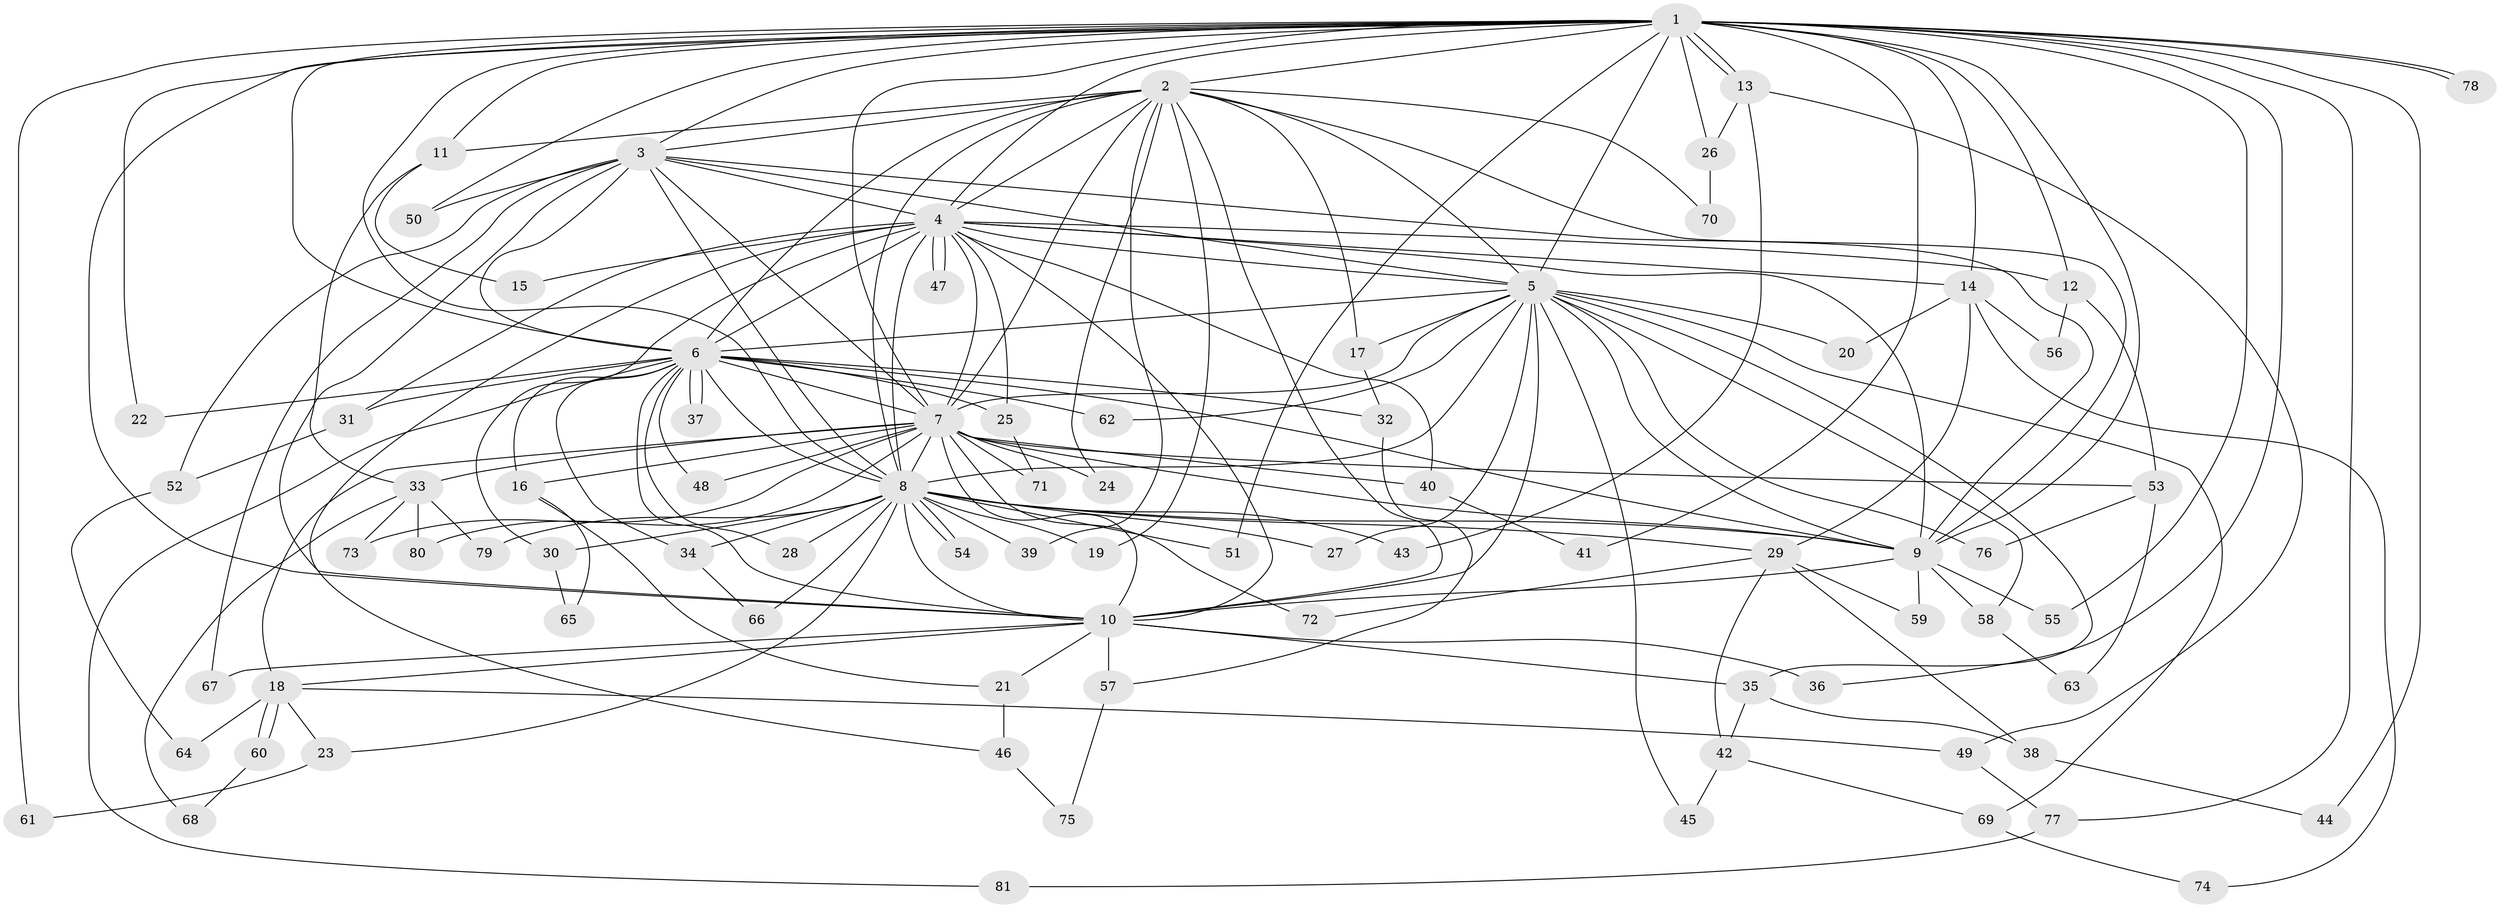 // Generated by graph-tools (version 1.1) at 2025/25/03/09/25 03:25:36]
// undirected, 81 vertices, 187 edges
graph export_dot {
graph [start="1"]
  node [color=gray90,style=filled];
  1;
  2;
  3;
  4;
  5;
  6;
  7;
  8;
  9;
  10;
  11;
  12;
  13;
  14;
  15;
  16;
  17;
  18;
  19;
  20;
  21;
  22;
  23;
  24;
  25;
  26;
  27;
  28;
  29;
  30;
  31;
  32;
  33;
  34;
  35;
  36;
  37;
  38;
  39;
  40;
  41;
  42;
  43;
  44;
  45;
  46;
  47;
  48;
  49;
  50;
  51;
  52;
  53;
  54;
  55;
  56;
  57;
  58;
  59;
  60;
  61;
  62;
  63;
  64;
  65;
  66;
  67;
  68;
  69;
  70;
  71;
  72;
  73;
  74;
  75;
  76;
  77;
  78;
  79;
  80;
  81;
  1 -- 2;
  1 -- 3;
  1 -- 4;
  1 -- 5;
  1 -- 6;
  1 -- 7;
  1 -- 8;
  1 -- 9;
  1 -- 10;
  1 -- 11;
  1 -- 12;
  1 -- 13;
  1 -- 13;
  1 -- 14;
  1 -- 22;
  1 -- 26;
  1 -- 36;
  1 -- 41;
  1 -- 44;
  1 -- 50;
  1 -- 51;
  1 -- 55;
  1 -- 61;
  1 -- 77;
  1 -- 78;
  1 -- 78;
  2 -- 3;
  2 -- 4;
  2 -- 5;
  2 -- 6;
  2 -- 7;
  2 -- 8;
  2 -- 9;
  2 -- 10;
  2 -- 11;
  2 -- 17;
  2 -- 19;
  2 -- 24;
  2 -- 39;
  2 -- 70;
  3 -- 4;
  3 -- 5;
  3 -- 6;
  3 -- 7;
  3 -- 8;
  3 -- 9;
  3 -- 10;
  3 -- 50;
  3 -- 52;
  3 -- 67;
  4 -- 5;
  4 -- 6;
  4 -- 7;
  4 -- 8;
  4 -- 9;
  4 -- 10;
  4 -- 12;
  4 -- 14;
  4 -- 15;
  4 -- 25;
  4 -- 30;
  4 -- 31;
  4 -- 40;
  4 -- 46;
  4 -- 47;
  4 -- 47;
  5 -- 6;
  5 -- 7;
  5 -- 8;
  5 -- 9;
  5 -- 10;
  5 -- 17;
  5 -- 20;
  5 -- 27;
  5 -- 35;
  5 -- 45;
  5 -- 58;
  5 -- 62;
  5 -- 69;
  5 -- 76;
  6 -- 7;
  6 -- 8;
  6 -- 9;
  6 -- 10;
  6 -- 16;
  6 -- 22;
  6 -- 25;
  6 -- 28;
  6 -- 31;
  6 -- 32;
  6 -- 34;
  6 -- 37;
  6 -- 37;
  6 -- 48;
  6 -- 62;
  6 -- 81;
  7 -- 8;
  7 -- 9;
  7 -- 10;
  7 -- 16;
  7 -- 18;
  7 -- 24;
  7 -- 33;
  7 -- 40;
  7 -- 48;
  7 -- 53;
  7 -- 71;
  7 -- 72;
  7 -- 73;
  7 -- 80;
  8 -- 9;
  8 -- 10;
  8 -- 19;
  8 -- 23;
  8 -- 27;
  8 -- 28;
  8 -- 29;
  8 -- 30;
  8 -- 34;
  8 -- 39;
  8 -- 43;
  8 -- 51;
  8 -- 54;
  8 -- 54;
  8 -- 66;
  8 -- 79;
  9 -- 10;
  9 -- 55;
  9 -- 58;
  9 -- 59;
  10 -- 18;
  10 -- 21;
  10 -- 35;
  10 -- 36;
  10 -- 57;
  10 -- 67;
  11 -- 15;
  11 -- 33;
  12 -- 53;
  12 -- 56;
  13 -- 26;
  13 -- 43;
  13 -- 49;
  14 -- 20;
  14 -- 29;
  14 -- 56;
  14 -- 74;
  16 -- 21;
  16 -- 65;
  17 -- 32;
  18 -- 23;
  18 -- 49;
  18 -- 60;
  18 -- 60;
  18 -- 64;
  21 -- 46;
  23 -- 61;
  25 -- 71;
  26 -- 70;
  29 -- 38;
  29 -- 42;
  29 -- 59;
  29 -- 72;
  30 -- 65;
  31 -- 52;
  32 -- 57;
  33 -- 68;
  33 -- 73;
  33 -- 79;
  33 -- 80;
  34 -- 66;
  35 -- 38;
  35 -- 42;
  38 -- 44;
  40 -- 41;
  42 -- 45;
  42 -- 69;
  46 -- 75;
  49 -- 77;
  52 -- 64;
  53 -- 63;
  53 -- 76;
  57 -- 75;
  58 -- 63;
  60 -- 68;
  69 -- 74;
  77 -- 81;
}
